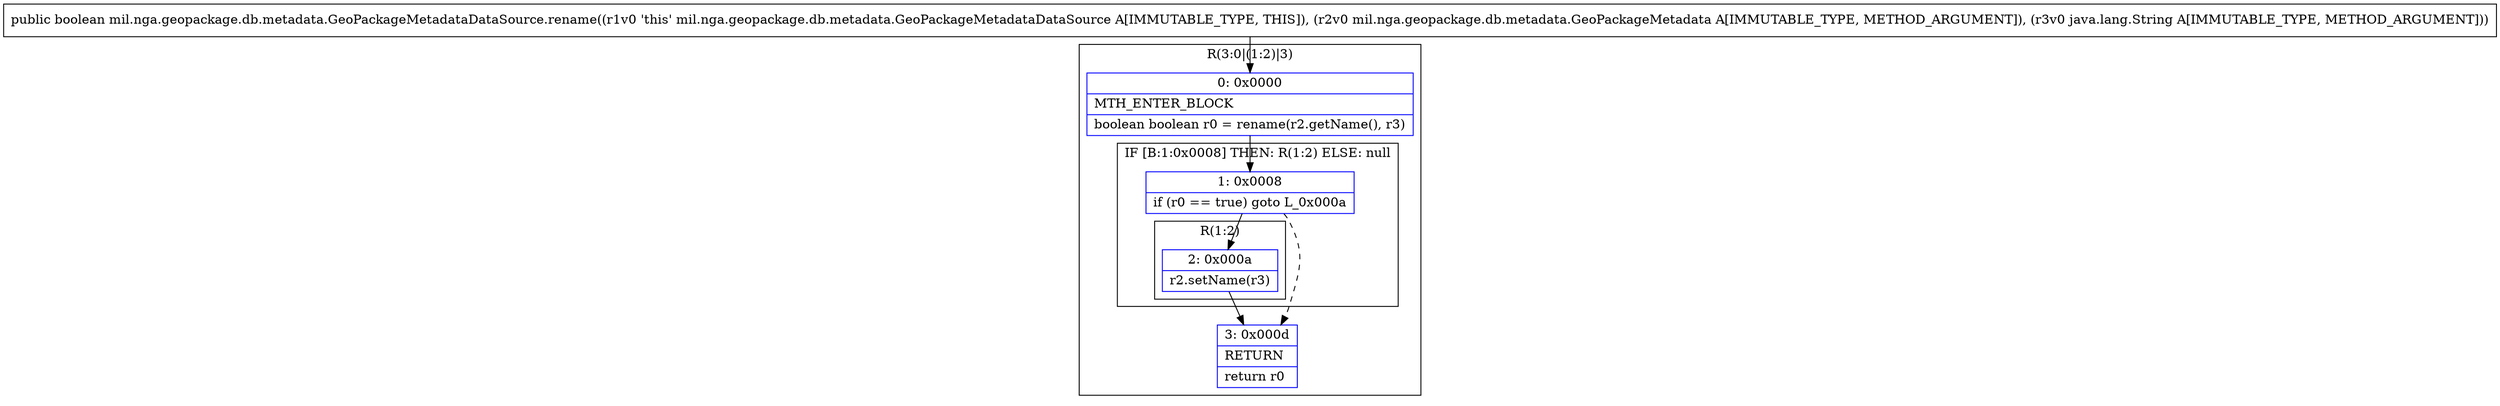 digraph "CFG formil.nga.geopackage.db.metadata.GeoPackageMetadataDataSource.rename(Lmil\/nga\/geopackage\/db\/metadata\/GeoPackageMetadata;Ljava\/lang\/String;)Z" {
subgraph cluster_Region_859212488 {
label = "R(3:0|(1:2)|3)";
node [shape=record,color=blue];
Node_0 [shape=record,label="{0\:\ 0x0000|MTH_ENTER_BLOCK\l|boolean boolean r0 = rename(r2.getName(), r3)\l}"];
subgraph cluster_IfRegion_998269797 {
label = "IF [B:1:0x0008] THEN: R(1:2) ELSE: null";
node [shape=record,color=blue];
Node_1 [shape=record,label="{1\:\ 0x0008|if (r0 == true) goto L_0x000a\l}"];
subgraph cluster_Region_1581890647 {
label = "R(1:2)";
node [shape=record,color=blue];
Node_2 [shape=record,label="{2\:\ 0x000a|r2.setName(r3)\l}"];
}
}
Node_3 [shape=record,label="{3\:\ 0x000d|RETURN\l|return r0\l}"];
}
MethodNode[shape=record,label="{public boolean mil.nga.geopackage.db.metadata.GeoPackageMetadataDataSource.rename((r1v0 'this' mil.nga.geopackage.db.metadata.GeoPackageMetadataDataSource A[IMMUTABLE_TYPE, THIS]), (r2v0 mil.nga.geopackage.db.metadata.GeoPackageMetadata A[IMMUTABLE_TYPE, METHOD_ARGUMENT]), (r3v0 java.lang.String A[IMMUTABLE_TYPE, METHOD_ARGUMENT])) }"];
MethodNode -> Node_0;
Node_0 -> Node_1;
Node_1 -> Node_2;
Node_1 -> Node_3[style=dashed];
Node_2 -> Node_3;
}

